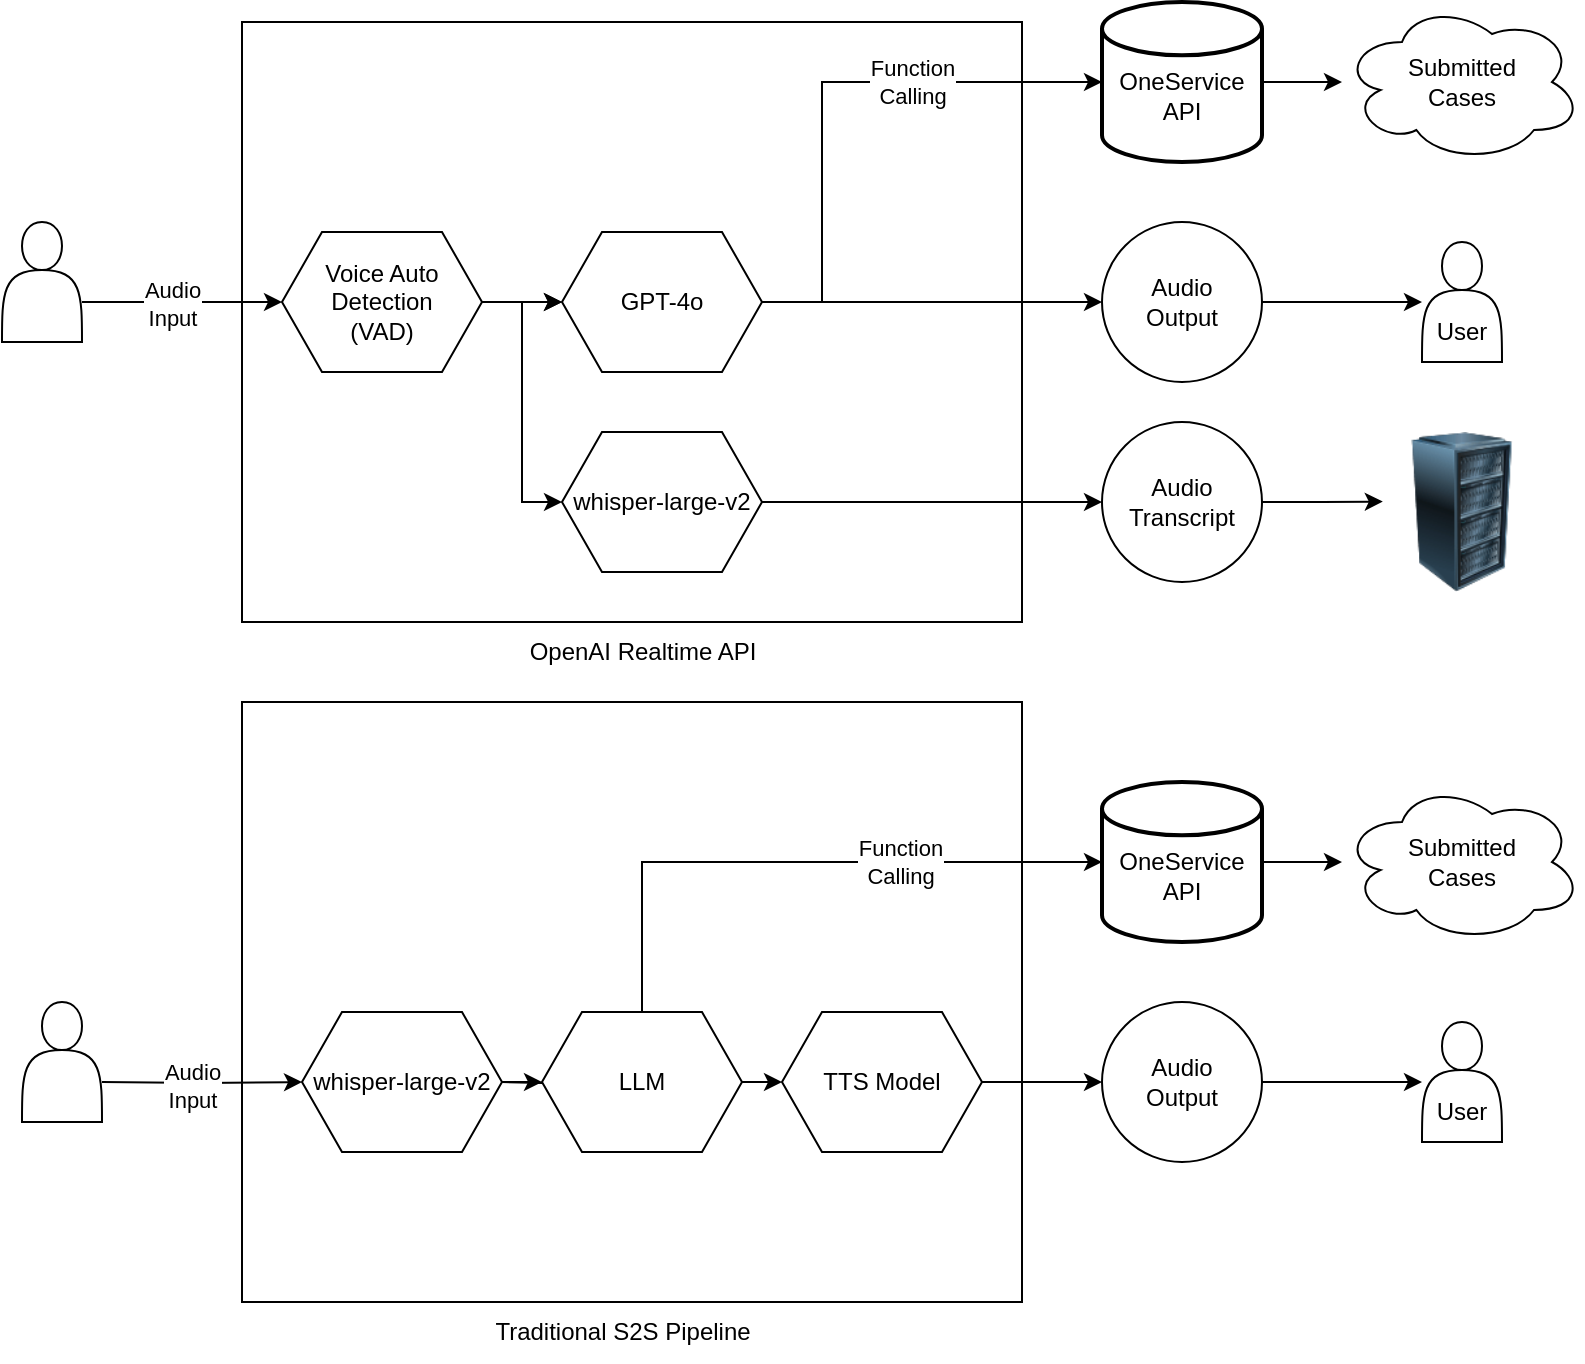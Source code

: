 <mxfile version="26.0.2">
  <diagram name="Page-1" id="ZQDgfB1TyhTRCv1D57xj">
    <mxGraphModel dx="1195" dy="658" grid="1" gridSize="10" guides="1" tooltips="1" connect="1" arrows="1" fold="1" page="1" pageScale="1" pageWidth="850" pageHeight="1100" math="0" shadow="0">
      <root>
        <mxCell id="0" />
        <mxCell id="1" parent="0" />
        <mxCell id="TkKQEVcqsaSZFCUBuHNx-30" value="" style="whiteSpace=wrap;html=1;" vertex="1" parent="1">
          <mxGeometry x="140" y="470" width="390" height="300" as="geometry" />
        </mxCell>
        <mxCell id="-fDa846xihb2PlGXXR4b-42" value="" style="whiteSpace=wrap;html=1;" parent="1" vertex="1">
          <mxGeometry x="140" y="130" width="390" height="300" as="geometry" />
        </mxCell>
        <mxCell id="-fDa846xihb2PlGXXR4b-50" style="edgeStyle=orthogonalEdgeStyle;rounded=0;orthogonalLoop=1;jettySize=auto;html=1;" parent="1" source="-fDa846xihb2PlGXXR4b-1" target="-fDa846xihb2PlGXXR4b-51" edge="1">
          <mxGeometry relative="1" as="geometry">
            <mxPoint x="720" y="160" as="targetPoint" />
          </mxGeometry>
        </mxCell>
        <mxCell id="-fDa846xihb2PlGXXR4b-1" value="&lt;br&gt;OneService API" style="strokeWidth=2;html=1;shape=mxgraph.flowchart.database;whiteSpace=wrap;" parent="1" vertex="1">
          <mxGeometry x="570" y="120" width="80" height="80" as="geometry" />
        </mxCell>
        <mxCell id="-fDa846xihb2PlGXXR4b-33" style="edgeStyle=orthogonalEdgeStyle;rounded=0;orthogonalLoop=1;jettySize=auto;html=1;" parent="1" edge="1">
          <mxGeometry relative="1" as="geometry">
            <mxPoint x="60" y="270.0" as="sourcePoint" />
            <mxPoint x="160" y="270.0" as="targetPoint" />
          </mxGeometry>
        </mxCell>
        <mxCell id="-fDa846xihb2PlGXXR4b-34" value="&lt;div&gt;Audio&lt;br&gt;Input&lt;/div&gt;" style="edgeLabel;html=1;align=center;verticalAlign=middle;resizable=0;points=[];" parent="-fDa846xihb2PlGXXR4b-33" vertex="1" connectable="0">
          <mxGeometry x="-0.115" y="-1" relative="1" as="geometry">
            <mxPoint as="offset" />
          </mxGeometry>
        </mxCell>
        <mxCell id="-fDa846xihb2PlGXXR4b-3" value="" style="shape=actor;whiteSpace=wrap;html=1;" parent="1" vertex="1">
          <mxGeometry x="20" y="230" width="40" height="60" as="geometry" />
        </mxCell>
        <mxCell id="-fDa846xihb2PlGXXR4b-9" value="OpenAI Realtime API" style="text;html=1;align=center;verticalAlign=middle;resizable=0;points=[];autosize=1;strokeColor=none;fillColor=none;" parent="1" vertex="1">
          <mxGeometry x="270" y="430" width="140" height="30" as="geometry" />
        </mxCell>
        <mxCell id="-fDa846xihb2PlGXXR4b-17" value="" style="edgeStyle=orthogonalEdgeStyle;rounded=0;orthogonalLoop=1;jettySize=auto;html=1;exitX=1;exitY=0.5;exitDx=0;exitDy=0;" parent="1" source="-fDa846xihb2PlGXXR4b-55" target="-fDa846xihb2PlGXXR4b-16" edge="1">
          <mxGeometry relative="1" as="geometry">
            <mxPoint x="410" y="370" as="sourcePoint" />
          </mxGeometry>
        </mxCell>
        <mxCell id="-fDa846xihb2PlGXXR4b-47" style="edgeStyle=orthogonalEdgeStyle;rounded=0;orthogonalLoop=1;jettySize=auto;html=1;entryX=0.005;entryY=0.435;entryDx=0;entryDy=0;entryPerimeter=0;" parent="1" source="-fDa846xihb2PlGXXR4b-16" target="-fDa846xihb2PlGXXR4b-58" edge="1">
          <mxGeometry relative="1" as="geometry">
            <mxPoint x="700" y="370" as="targetPoint" />
          </mxGeometry>
        </mxCell>
        <mxCell id="-fDa846xihb2PlGXXR4b-16" value="Audio Transcript" style="ellipse;whiteSpace=wrap;html=1;rounded=0;" parent="1" vertex="1">
          <mxGeometry x="570" y="330" width="80" height="80" as="geometry" />
        </mxCell>
        <mxCell id="-fDa846xihb2PlGXXR4b-38" style="edgeStyle=orthogonalEdgeStyle;rounded=0;orthogonalLoop=1;jettySize=auto;html=1;exitX=1;exitY=0.5;exitDx=0;exitDy=0;" parent="1" source="-fDa846xihb2PlGXXR4b-54" target="-fDa846xihb2PlGXXR4b-27" edge="1">
          <mxGeometry relative="1" as="geometry">
            <mxPoint x="410" y="270" as="sourcePoint" />
          </mxGeometry>
        </mxCell>
        <mxCell id="-fDa846xihb2PlGXXR4b-60" style="edgeStyle=orthogonalEdgeStyle;rounded=0;orthogonalLoop=1;jettySize=auto;html=1;" parent="1" source="-fDa846xihb2PlGXXR4b-27" target="-fDa846xihb2PlGXXR4b-43" edge="1">
          <mxGeometry relative="1" as="geometry" />
        </mxCell>
        <mxCell id="-fDa846xihb2PlGXXR4b-27" value="Audio&lt;br&gt;Output" style="ellipse;whiteSpace=wrap;html=1;rounded=0;" parent="1" vertex="1">
          <mxGeometry x="570" y="230" width="80" height="80" as="geometry" />
        </mxCell>
        <mxCell id="-fDa846xihb2PlGXXR4b-40" style="edgeStyle=orthogonalEdgeStyle;rounded=0;orthogonalLoop=1;jettySize=auto;html=1;entryX=0;entryY=0.5;entryDx=0;entryDy=0;exitX=1;exitY=0.5;exitDx=0;exitDy=0;" parent="1" source="-fDa846xihb2PlGXXR4b-53" edge="1">
          <mxGeometry relative="1" as="geometry">
            <mxPoint x="260" y="270.0" as="sourcePoint" />
            <mxPoint x="300" y="270" as="targetPoint" />
          </mxGeometry>
        </mxCell>
        <mxCell id="-fDa846xihb2PlGXXR4b-41" style="edgeStyle=orthogonalEdgeStyle;rounded=0;orthogonalLoop=1;jettySize=auto;html=1;entryX=0;entryY=0.5;entryDx=0;entryDy=0;exitX=1;exitY=0.5;exitDx=0;exitDy=0;" parent="1" source="-fDa846xihb2PlGXXR4b-53" target="-fDa846xihb2PlGXXR4b-55" edge="1">
          <mxGeometry relative="1" as="geometry">
            <mxPoint x="260" y="270.0" as="sourcePoint" />
            <mxPoint x="300" y="370" as="targetPoint" />
          </mxGeometry>
        </mxCell>
        <mxCell id="-fDa846xihb2PlGXXR4b-37" style="edgeStyle=orthogonalEdgeStyle;rounded=0;orthogonalLoop=1;jettySize=auto;html=1;entryX=0;entryY=0.5;entryDx=0;entryDy=0;entryPerimeter=0;exitX=1;exitY=0.5;exitDx=0;exitDy=0;" parent="1" source="-fDa846xihb2PlGXXR4b-54" target="-fDa846xihb2PlGXXR4b-1" edge="1">
          <mxGeometry relative="1" as="geometry">
            <mxPoint x="410" y="270.011" as="sourcePoint" />
            <Array as="points">
              <mxPoint x="430" y="270" />
              <mxPoint x="430" y="160" />
            </Array>
          </mxGeometry>
        </mxCell>
        <mxCell id="-fDa846xihb2PlGXXR4b-39" value="Function&lt;br&gt;Calling" style="edgeLabel;html=1;align=center;verticalAlign=middle;resizable=0;points=[];" parent="-fDa846xihb2PlGXXR4b-37" vertex="1" connectable="0">
          <mxGeometry x="0.504" y="-3" relative="1" as="geometry">
            <mxPoint x="-26" y="-3" as="offset" />
          </mxGeometry>
        </mxCell>
        <mxCell id="-fDa846xihb2PlGXXR4b-43" value="&lt;br&gt;&lt;br&gt;User" style="shape=actor;whiteSpace=wrap;html=1;" parent="1" vertex="1">
          <mxGeometry x="730" y="240" width="40" height="60" as="geometry" />
        </mxCell>
        <mxCell id="-fDa846xihb2PlGXXR4b-51" value="Submitted&lt;br&gt;Cases" style="ellipse;shape=cloud;whiteSpace=wrap;html=1;" parent="1" vertex="1">
          <mxGeometry x="690" y="120" width="120" height="80" as="geometry" />
        </mxCell>
        <mxCell id="-fDa846xihb2PlGXXR4b-56" style="edgeStyle=orthogonalEdgeStyle;rounded=0;orthogonalLoop=1;jettySize=auto;html=1;entryX=0;entryY=0.5;entryDx=0;entryDy=0;" parent="1" source="-fDa846xihb2PlGXXR4b-53" target="-fDa846xihb2PlGXXR4b-54" edge="1">
          <mxGeometry relative="1" as="geometry" />
        </mxCell>
        <mxCell id="-fDa846xihb2PlGXXR4b-53" value="Voice Auto&lt;br&gt;Detection&lt;br&gt;(VAD)" style="shape=hexagon;perimeter=hexagonPerimeter2;whiteSpace=wrap;html=1;fixedSize=1;" parent="1" vertex="1">
          <mxGeometry x="160" y="235" width="100" height="70" as="geometry" />
        </mxCell>
        <mxCell id="-fDa846xihb2PlGXXR4b-54" value="GPT-4o" style="shape=hexagon;perimeter=hexagonPerimeter2;whiteSpace=wrap;html=1;fixedSize=1;" parent="1" vertex="1">
          <mxGeometry x="300" y="235" width="100" height="70" as="geometry" />
        </mxCell>
        <mxCell id="-fDa846xihb2PlGXXR4b-55" value="whisper-large-v2" style="shape=hexagon;perimeter=hexagonPerimeter2;whiteSpace=wrap;html=1;fixedSize=1;" parent="1" vertex="1">
          <mxGeometry x="300" y="335" width="100" height="70" as="geometry" />
        </mxCell>
        <mxCell id="-fDa846xihb2PlGXXR4b-58" value="" style="image;html=1;image=img/lib/clip_art/computers/Server_Rack_128x128.png" parent="1" vertex="1">
          <mxGeometry x="710" y="335" width="80" height="80" as="geometry" />
        </mxCell>
        <mxCell id="TkKQEVcqsaSZFCUBuHNx-2" style="edgeStyle=orthogonalEdgeStyle;rounded=0;orthogonalLoop=1;jettySize=auto;html=1;" edge="1" parent="1" source="TkKQEVcqsaSZFCUBuHNx-3" target="TkKQEVcqsaSZFCUBuHNx-19">
          <mxGeometry relative="1" as="geometry">
            <mxPoint x="730" y="550" as="targetPoint" />
          </mxGeometry>
        </mxCell>
        <mxCell id="TkKQEVcqsaSZFCUBuHNx-3" value="&lt;br&gt;OneService API" style="strokeWidth=2;html=1;shape=mxgraph.flowchart.database;whiteSpace=wrap;" vertex="1" parent="1">
          <mxGeometry x="570" y="510" width="80" height="80" as="geometry" />
        </mxCell>
        <mxCell id="TkKQEVcqsaSZFCUBuHNx-4" style="edgeStyle=orthogonalEdgeStyle;rounded=0;orthogonalLoop=1;jettySize=auto;html=1;entryX=0;entryY=0.5;entryDx=0;entryDy=0;" edge="1" parent="1" target="TkKQEVcqsaSZFCUBuHNx-23">
          <mxGeometry relative="1" as="geometry">
            <mxPoint x="70" y="660.0" as="sourcePoint" />
            <mxPoint x="170" y="660.0" as="targetPoint" />
          </mxGeometry>
        </mxCell>
        <mxCell id="TkKQEVcqsaSZFCUBuHNx-5" value="&lt;div&gt;Audio&lt;br&gt;Input&lt;/div&gt;" style="edgeLabel;html=1;align=center;verticalAlign=middle;resizable=0;points=[];" vertex="1" connectable="0" parent="TkKQEVcqsaSZFCUBuHNx-4">
          <mxGeometry x="-0.115" y="-1" relative="1" as="geometry">
            <mxPoint as="offset" />
          </mxGeometry>
        </mxCell>
        <mxCell id="TkKQEVcqsaSZFCUBuHNx-6" value="" style="shape=actor;whiteSpace=wrap;html=1;" vertex="1" parent="1">
          <mxGeometry x="30" y="620" width="40" height="60" as="geometry" />
        </mxCell>
        <mxCell id="TkKQEVcqsaSZFCUBuHNx-11" style="edgeStyle=orthogonalEdgeStyle;rounded=0;orthogonalLoop=1;jettySize=auto;html=1;exitX=1;exitY=0.5;exitDx=0;exitDy=0;" edge="1" parent="1" source="TkKQEVcqsaSZFCUBuHNx-28" target="TkKQEVcqsaSZFCUBuHNx-13">
          <mxGeometry relative="1" as="geometry">
            <mxPoint x="525" y="660" as="sourcePoint" />
          </mxGeometry>
        </mxCell>
        <mxCell id="TkKQEVcqsaSZFCUBuHNx-12" style="edgeStyle=orthogonalEdgeStyle;rounded=0;orthogonalLoop=1;jettySize=auto;html=1;" edge="1" parent="1" source="TkKQEVcqsaSZFCUBuHNx-13" target="TkKQEVcqsaSZFCUBuHNx-18">
          <mxGeometry relative="1" as="geometry" />
        </mxCell>
        <mxCell id="TkKQEVcqsaSZFCUBuHNx-13" value="Audio&lt;br&gt;Output" style="ellipse;whiteSpace=wrap;html=1;rounded=0;" vertex="1" parent="1">
          <mxGeometry x="570" y="620" width="80" height="80" as="geometry" />
        </mxCell>
        <mxCell id="TkKQEVcqsaSZFCUBuHNx-14" style="edgeStyle=orthogonalEdgeStyle;rounded=0;orthogonalLoop=1;jettySize=auto;html=1;entryX=0;entryY=0.5;entryDx=0;entryDy=0;exitX=1;exitY=0.5;exitDx=0;exitDy=0;" edge="1" parent="1">
          <mxGeometry relative="1" as="geometry">
            <mxPoint x="270" y="660" as="sourcePoint" />
            <mxPoint x="310" y="660" as="targetPoint" />
          </mxGeometry>
        </mxCell>
        <mxCell id="TkKQEVcqsaSZFCUBuHNx-16" style="edgeStyle=orthogonalEdgeStyle;rounded=0;orthogonalLoop=1;jettySize=auto;html=1;entryX=0;entryY=0.5;entryDx=0;entryDy=0;entryPerimeter=0;exitX=0.5;exitY=0;exitDx=0;exitDy=0;" edge="1" parent="1" source="TkKQEVcqsaSZFCUBuHNx-22" target="TkKQEVcqsaSZFCUBuHNx-3">
          <mxGeometry relative="1" as="geometry">
            <mxPoint x="420" y="660.011" as="sourcePoint" />
            <Array as="points" />
          </mxGeometry>
        </mxCell>
        <mxCell id="TkKQEVcqsaSZFCUBuHNx-17" value="Function&lt;br&gt;Calling" style="edgeLabel;html=1;align=center;verticalAlign=middle;resizable=0;points=[];" vertex="1" connectable="0" parent="TkKQEVcqsaSZFCUBuHNx-16">
          <mxGeometry x="0.504" y="-3" relative="1" as="geometry">
            <mxPoint x="-26" y="-3" as="offset" />
          </mxGeometry>
        </mxCell>
        <mxCell id="TkKQEVcqsaSZFCUBuHNx-18" value="&lt;br&gt;&lt;br&gt;User" style="shape=actor;whiteSpace=wrap;html=1;" vertex="1" parent="1">
          <mxGeometry x="730" y="630" width="40" height="60" as="geometry" />
        </mxCell>
        <mxCell id="TkKQEVcqsaSZFCUBuHNx-19" value="Submitted&lt;br&gt;Cases" style="ellipse;shape=cloud;whiteSpace=wrap;html=1;" vertex="1" parent="1">
          <mxGeometry x="690" y="510" width="120" height="80" as="geometry" />
        </mxCell>
        <mxCell id="TkKQEVcqsaSZFCUBuHNx-20" style="edgeStyle=orthogonalEdgeStyle;rounded=0;orthogonalLoop=1;jettySize=auto;html=1;entryX=0;entryY=0.5;entryDx=0;entryDy=0;exitX=1;exitY=0.5;exitDx=0;exitDy=0;" edge="1" parent="1" source="TkKQEVcqsaSZFCUBuHNx-23" target="TkKQEVcqsaSZFCUBuHNx-22">
          <mxGeometry relative="1" as="geometry">
            <mxPoint x="270" y="660" as="sourcePoint" />
          </mxGeometry>
        </mxCell>
        <mxCell id="TkKQEVcqsaSZFCUBuHNx-22" value="LLM" style="shape=hexagon;perimeter=hexagonPerimeter2;whiteSpace=wrap;html=1;fixedSize=1;" vertex="1" parent="1">
          <mxGeometry x="290" y="625" width="100" height="70" as="geometry" />
        </mxCell>
        <mxCell id="TkKQEVcqsaSZFCUBuHNx-23" value="whisper-large-v2" style="shape=hexagon;perimeter=hexagonPerimeter2;whiteSpace=wrap;html=1;fixedSize=1;" vertex="1" parent="1">
          <mxGeometry x="170" y="625" width="100" height="70" as="geometry" />
        </mxCell>
        <mxCell id="TkKQEVcqsaSZFCUBuHNx-26" value="" style="edgeStyle=orthogonalEdgeStyle;rounded=0;orthogonalLoop=1;jettySize=auto;html=1;exitX=1;exitY=0.5;exitDx=0;exitDy=0;entryX=0;entryY=0.5;entryDx=0;entryDy=0;" edge="1" parent="1" source="TkKQEVcqsaSZFCUBuHNx-22" target="TkKQEVcqsaSZFCUBuHNx-28">
          <mxGeometry relative="1" as="geometry">
            <mxPoint x="410" y="660" as="sourcePoint" />
            <mxPoint x="425.016" y="660.029" as="targetPoint" />
          </mxGeometry>
        </mxCell>
        <mxCell id="TkKQEVcqsaSZFCUBuHNx-28" value="TTS Model" style="shape=hexagon;perimeter=hexagonPerimeter2;whiteSpace=wrap;html=1;fixedSize=1;" vertex="1" parent="1">
          <mxGeometry x="410" y="625" width="100" height="70" as="geometry" />
        </mxCell>
        <mxCell id="TkKQEVcqsaSZFCUBuHNx-31" value="Traditional S2S Pipeline" style="text;html=1;align=center;verticalAlign=middle;resizable=0;points=[];autosize=1;strokeColor=none;fillColor=none;" vertex="1" parent="1">
          <mxGeometry x="255" y="770" width="150" height="30" as="geometry" />
        </mxCell>
      </root>
    </mxGraphModel>
  </diagram>
</mxfile>
